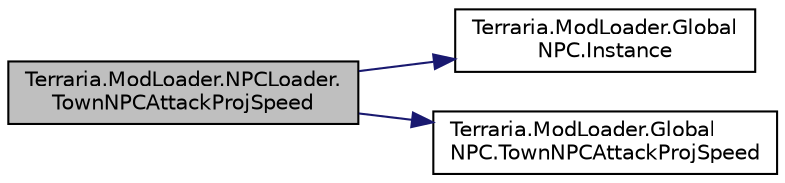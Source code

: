 digraph "Terraria.ModLoader.NPCLoader.TownNPCAttackProjSpeed"
{
  edge [fontname="Helvetica",fontsize="10",labelfontname="Helvetica",labelfontsize="10"];
  node [fontname="Helvetica",fontsize="10",shape=record];
  rankdir="LR";
  Node283 [label="Terraria.ModLoader.NPCLoader.\lTownNPCAttackProjSpeed",height=0.2,width=0.4,color="black", fillcolor="grey75", style="filled", fontcolor="black"];
  Node283 -> Node284 [color="midnightblue",fontsize="10",style="solid",fontname="Helvetica"];
  Node284 [label="Terraria.ModLoader.Global\lNPC.Instance",height=0.2,width=0.4,color="black", fillcolor="white", style="filled",URL="$class_terraria_1_1_mod_loader_1_1_global_n_p_c.html#a864f48a10f6273f77c6a089b9baa8e4c"];
  Node283 -> Node285 [color="midnightblue",fontsize="10",style="solid",fontname="Helvetica"];
  Node285 [label="Terraria.ModLoader.Global\lNPC.TownNPCAttackProjSpeed",height=0.2,width=0.4,color="black", fillcolor="white", style="filled",URL="$class_terraria_1_1_mod_loader_1_1_global_n_p_c.html#a845c65ddf34cc2b4074cc91af4088182",tooltip="Allows you to determine the speed at which a town NPC throws a projectile when it attacks..."];
}

